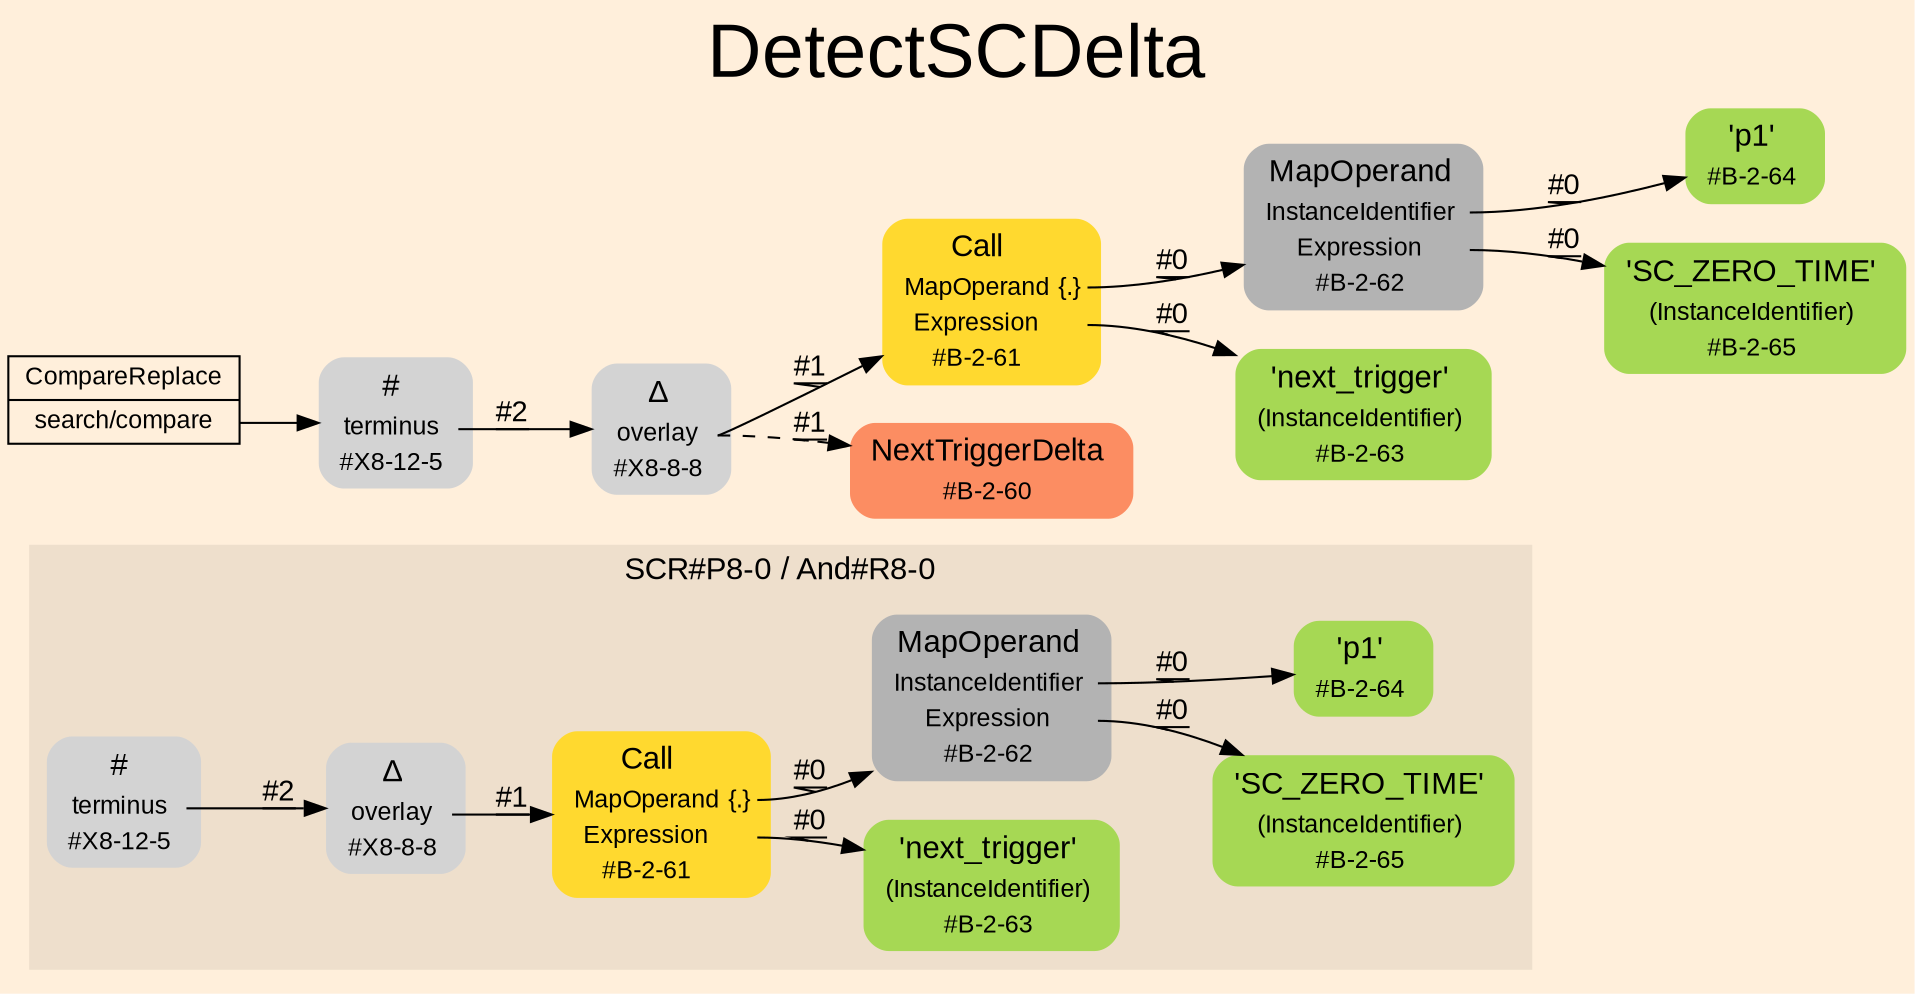 digraph "DetectSCDelta" {
label = "DetectSCDelta"
labelloc = t
fontsize = "36"
graph [
    rankdir = "LR"
    ranksep = 0.3
    bgcolor = antiquewhite1
    color = black
    fontcolor = black
    fontname = "Arial"
];
node [
    fontname = "Arial"
];
edge [
    fontname = "Arial"
];

// -------------------- figure And#R8-0 --------------------
// -------- region And#R8-0 ----------
subgraph "clusterAnd#R8-0" {
    label = "SCR#P8-0 / And#R8-0"
    style = "filled"
    color = antiquewhite2
    fontsize = "15"
    "And#R8-0/#B-2-65" [
        // -------- block And#R8-0/#B-2-65 ----------
        shape = "plaintext"
        fillcolor = "/set28/5"
        label = <<TABLE BORDER="0" CELLBORDER="0" CELLSPACING="0">
         <TR><TD><FONT POINT-SIZE="15.0">'SC_ZERO_TIME'</FONT></TD><TD></TD></TR>
         <TR><TD>(InstanceIdentifier)</TD><TD PORT="port0"></TD></TR>
         <TR><TD>#B-2-65</TD><TD PORT="port1"></TD></TR>
        </TABLE>>
        style = "rounded,filled"
        fontsize = "12"
    ];
    
    "And#R8-0/#B-2-61" [
        // -------- block And#R8-0/#B-2-61 ----------
        shape = "plaintext"
        fillcolor = "/set28/6"
        label = <<TABLE BORDER="0" CELLBORDER="0" CELLSPACING="0">
         <TR><TD><FONT POINT-SIZE="15.0">Call</FONT></TD><TD></TD></TR>
         <TR><TD>MapOperand</TD><TD PORT="port0">{.}</TD></TR>
         <TR><TD>Expression</TD><TD PORT="port1"></TD></TR>
         <TR><TD>#B-2-61</TD><TD PORT="port2"></TD></TR>
        </TABLE>>
        style = "rounded,filled"
        fontsize = "12"
    ];
    
    "And#R8-0/#X8-8-8" [
        // -------- block And#R8-0/#X8-8-8 ----------
        shape = "plaintext"
        label = <<TABLE BORDER="0" CELLBORDER="0" CELLSPACING="0">
         <TR><TD><FONT POINT-SIZE="15.0">Δ</FONT></TD><TD></TD></TR>
         <TR><TD>overlay</TD><TD PORT="port0"></TD></TR>
         <TR><TD>#X8-8-8</TD><TD PORT="port1"></TD></TR>
        </TABLE>>
        style = "rounded,filled"
        fontsize = "12"
    ];
    
    "And#R8-0/#B-2-62" [
        // -------- block And#R8-0/#B-2-62 ----------
        shape = "plaintext"
        fillcolor = "/set28/8"
        label = <<TABLE BORDER="0" CELLBORDER="0" CELLSPACING="0">
         <TR><TD><FONT POINT-SIZE="15.0">MapOperand</FONT></TD><TD></TD></TR>
         <TR><TD>InstanceIdentifier</TD><TD PORT="port0"></TD></TR>
         <TR><TD>Expression</TD><TD PORT="port1"></TD></TR>
         <TR><TD>#B-2-62</TD><TD PORT="port2"></TD></TR>
        </TABLE>>
        style = "rounded,filled"
        fontsize = "12"
    ];
    
    "And#R8-0/#B-2-63" [
        // -------- block And#R8-0/#B-2-63 ----------
        shape = "plaintext"
        fillcolor = "/set28/5"
        label = <<TABLE BORDER="0" CELLBORDER="0" CELLSPACING="0">
         <TR><TD><FONT POINT-SIZE="15.0">'next_trigger'</FONT></TD><TD></TD></TR>
         <TR><TD>(InstanceIdentifier)</TD><TD PORT="port0"></TD></TR>
         <TR><TD>#B-2-63</TD><TD PORT="port1"></TD></TR>
        </TABLE>>
        style = "rounded,filled"
        fontsize = "12"
    ];
    
    "And#R8-0/#B-2-64" [
        // -------- block And#R8-0/#B-2-64 ----------
        shape = "plaintext"
        fillcolor = "/set28/5"
        label = <<TABLE BORDER="0" CELLBORDER="0" CELLSPACING="0">
         <TR><TD><FONT POINT-SIZE="15.0">'p1'</FONT></TD><TD></TD></TR>
         <TR><TD>#B-2-64</TD><TD PORT="port0"></TD></TR>
        </TABLE>>
        style = "rounded,filled"
        fontsize = "12"
    ];
    
    "And#R8-0/#X8-12-5" [
        // -------- block And#R8-0/#X8-12-5 ----------
        shape = "plaintext"
        label = <<TABLE BORDER="0" CELLBORDER="0" CELLSPACING="0">
         <TR><TD><FONT POINT-SIZE="15.0">#</FONT></TD><TD></TD></TR>
         <TR><TD>terminus</TD><TD PORT="port0"></TD></TR>
         <TR><TD>#X8-12-5</TD><TD PORT="port1"></TD></TR>
        </TABLE>>
        style = "rounded,filled"
        fontsize = "12"
    ];
    
}

"And#R8-0/#B-2-61":port0 -> "And#R8-0/#B-2-62" [
    label = "#0"
    decorate = true
    color = black
    fontcolor = black
];

"And#R8-0/#B-2-61":port1 -> "And#R8-0/#B-2-63" [
    label = "#0"
    decorate = true
    color = black
    fontcolor = black
];

"And#R8-0/#X8-8-8":port0 -> "And#R8-0/#B-2-61" [
    label = "#1"
    decorate = true
    color = black
    fontcolor = black
];

"And#R8-0/#B-2-62":port0 -> "And#R8-0/#B-2-64" [
    label = "#0"
    decorate = true
    color = black
    fontcolor = black
];

"And#R8-0/#B-2-62":port1 -> "And#R8-0/#B-2-65" [
    label = "#0"
    decorate = true
    color = black
    fontcolor = black
];

"And#R8-0/#X8-12-5":port0 -> "And#R8-0/#X8-8-8" [
    label = "#2"
    decorate = true
    color = black
    fontcolor = black
];


// -------------------- transformation figure --------------------
"CR#X8-10-8" [
    // -------- block CR#X8-10-8 ----------
    shape = "record"
    fillcolor = antiquewhite1
    label = "<fixed> CompareReplace | <port0> search/compare"
    style = "filled"
    fontsize = "12"
    color = black
    fontcolor = black
];

"#X8-12-5" [
    // -------- block #X8-12-5 ----------
    shape = "plaintext"
    label = <<TABLE BORDER="0" CELLBORDER="0" CELLSPACING="0">
     <TR><TD><FONT POINT-SIZE="15.0">#</FONT></TD><TD></TD></TR>
     <TR><TD>terminus</TD><TD PORT="port0"></TD></TR>
     <TR><TD>#X8-12-5</TD><TD PORT="port1"></TD></TR>
    </TABLE>>
    style = "rounded,filled"
    fontsize = "12"
];

"#X8-8-8" [
    // -------- block #X8-8-8 ----------
    shape = "plaintext"
    label = <<TABLE BORDER="0" CELLBORDER="0" CELLSPACING="0">
     <TR><TD><FONT POINT-SIZE="15.0">Δ</FONT></TD><TD></TD></TR>
     <TR><TD>overlay</TD><TD PORT="port0"></TD></TR>
     <TR><TD>#X8-8-8</TD><TD PORT="port1"></TD></TR>
    </TABLE>>
    style = "rounded,filled"
    fontsize = "12"
];

"#B-2-61" [
    // -------- block #B-2-61 ----------
    shape = "plaintext"
    fillcolor = "/set28/6"
    label = <<TABLE BORDER="0" CELLBORDER="0" CELLSPACING="0">
     <TR><TD><FONT POINT-SIZE="15.0">Call</FONT></TD><TD></TD></TR>
     <TR><TD>MapOperand</TD><TD PORT="port0">{.}</TD></TR>
     <TR><TD>Expression</TD><TD PORT="port1"></TD></TR>
     <TR><TD>#B-2-61</TD><TD PORT="port2"></TD></TR>
    </TABLE>>
    style = "rounded,filled"
    fontsize = "12"
];

"#B-2-62" [
    // -------- block #B-2-62 ----------
    shape = "plaintext"
    fillcolor = "/set28/8"
    label = <<TABLE BORDER="0" CELLBORDER="0" CELLSPACING="0">
     <TR><TD><FONT POINT-SIZE="15.0">MapOperand</FONT></TD><TD></TD></TR>
     <TR><TD>InstanceIdentifier</TD><TD PORT="port0"></TD></TR>
     <TR><TD>Expression</TD><TD PORT="port1"></TD></TR>
     <TR><TD>#B-2-62</TD><TD PORT="port2"></TD></TR>
    </TABLE>>
    style = "rounded,filled"
    fontsize = "12"
];

"#B-2-64" [
    // -------- block #B-2-64 ----------
    shape = "plaintext"
    fillcolor = "/set28/5"
    label = <<TABLE BORDER="0" CELLBORDER="0" CELLSPACING="0">
     <TR><TD><FONT POINT-SIZE="15.0">'p1'</FONT></TD><TD></TD></TR>
     <TR><TD>#B-2-64</TD><TD PORT="port0"></TD></TR>
    </TABLE>>
    style = "rounded,filled"
    fontsize = "12"
];

"#B-2-65" [
    // -------- block #B-2-65 ----------
    shape = "plaintext"
    fillcolor = "/set28/5"
    label = <<TABLE BORDER="0" CELLBORDER="0" CELLSPACING="0">
     <TR><TD><FONT POINT-SIZE="15.0">'SC_ZERO_TIME'</FONT></TD><TD></TD></TR>
     <TR><TD>(InstanceIdentifier)</TD><TD PORT="port0"></TD></TR>
     <TR><TD>#B-2-65</TD><TD PORT="port1"></TD></TR>
    </TABLE>>
    style = "rounded,filled"
    fontsize = "12"
];

"#B-2-63" [
    // -------- block #B-2-63 ----------
    shape = "plaintext"
    fillcolor = "/set28/5"
    label = <<TABLE BORDER="0" CELLBORDER="0" CELLSPACING="0">
     <TR><TD><FONT POINT-SIZE="15.0">'next_trigger'</FONT></TD><TD></TD></TR>
     <TR><TD>(InstanceIdentifier)</TD><TD PORT="port0"></TD></TR>
     <TR><TD>#B-2-63</TD><TD PORT="port1"></TD></TR>
    </TABLE>>
    style = "rounded,filled"
    fontsize = "12"
];

"#B-2-60" [
    // -------- block #B-2-60 ----------
    shape = "plaintext"
    fillcolor = "/set28/2"
    label = <<TABLE BORDER="0" CELLBORDER="0" CELLSPACING="0">
     <TR><TD><FONT POINT-SIZE="15.0">NextTriggerDelta</FONT></TD><TD></TD></TR>
     <TR><TD>#B-2-60</TD><TD PORT="port0"></TD></TR>
    </TABLE>>
    style = "rounded,filled"
    fontsize = "12"
];

"CR#X8-10-8":port0 -> "#X8-12-5" [
    label = ""
    decorate = true
    color = black
    fontcolor = black
];

"#X8-12-5":port0 -> "#X8-8-8" [
    label = "#2"
    decorate = true
    color = black
    fontcolor = black
];

"#X8-8-8":port0 -> "#B-2-61" [
    label = "#1"
    decorate = true
    color = black
    fontcolor = black
];

"#X8-8-8":port0 -> "#B-2-60" [
    style="dashed"
    label = "#1"
    decorate = true
    color = black
    fontcolor = black
];

"#B-2-61":port0 -> "#B-2-62" [
    label = "#0"
    decorate = true
    color = black
    fontcolor = black
];

"#B-2-61":port1 -> "#B-2-63" [
    label = "#0"
    decorate = true
    color = black
    fontcolor = black
];

"#B-2-62":port0 -> "#B-2-64" [
    label = "#0"
    decorate = true
    color = black
    fontcolor = black
];

"#B-2-62":port1 -> "#B-2-65" [
    label = "#0"
    decorate = true
    color = black
    fontcolor = black
];


}
